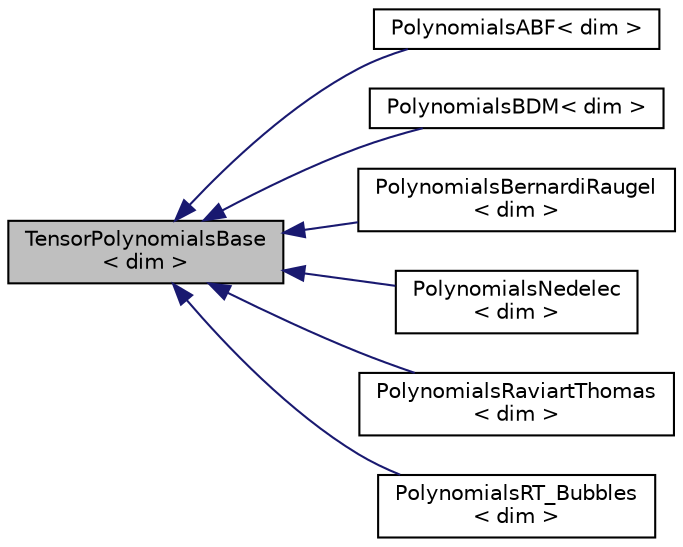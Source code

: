 digraph "TensorPolynomialsBase&lt; dim &gt;"
{
 // LATEX_PDF_SIZE
  edge [fontname="Helvetica",fontsize="10",labelfontname="Helvetica",labelfontsize="10"];
  node [fontname="Helvetica",fontsize="10",shape=record];
  rankdir="LR";
  Node1 [label="TensorPolynomialsBase\l\< dim \>",height=0.2,width=0.4,color="black", fillcolor="grey75", style="filled", fontcolor="black",tooltip=" "];
  Node1 -> Node2 [dir="back",color="midnightblue",fontsize="10",style="solid",fontname="Helvetica"];
  Node2 [label="PolynomialsABF\< dim \>",height=0.2,width=0.4,color="black", fillcolor="white", style="filled",URL="$classPolynomialsABF.html",tooltip=" "];
  Node1 -> Node3 [dir="back",color="midnightblue",fontsize="10",style="solid",fontname="Helvetica"];
  Node3 [label="PolynomialsBDM\< dim \>",height=0.2,width=0.4,color="black", fillcolor="white", style="filled",URL="$classPolynomialsBDM.html",tooltip=" "];
  Node1 -> Node4 [dir="back",color="midnightblue",fontsize="10",style="solid",fontname="Helvetica"];
  Node4 [label="PolynomialsBernardiRaugel\l\< dim \>",height=0.2,width=0.4,color="black", fillcolor="white", style="filled",URL="$classPolynomialsBernardiRaugel.html",tooltip=" "];
  Node1 -> Node5 [dir="back",color="midnightblue",fontsize="10",style="solid",fontname="Helvetica"];
  Node5 [label="PolynomialsNedelec\l\< dim \>",height=0.2,width=0.4,color="black", fillcolor="white", style="filled",URL="$classPolynomialsNedelec.html",tooltip=" "];
  Node1 -> Node6 [dir="back",color="midnightblue",fontsize="10",style="solid",fontname="Helvetica"];
  Node6 [label="PolynomialsRaviartThomas\l\< dim \>",height=0.2,width=0.4,color="black", fillcolor="white", style="filled",URL="$classPolynomialsRaviartThomas.html",tooltip=" "];
  Node1 -> Node7 [dir="back",color="midnightblue",fontsize="10",style="solid",fontname="Helvetica"];
  Node7 [label="PolynomialsRT_Bubbles\l\< dim \>",height=0.2,width=0.4,color="black", fillcolor="white", style="filled",URL="$classPolynomialsRT__Bubbles.html",tooltip=" "];
}
